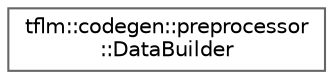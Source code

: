 digraph "Graphical Class Hierarchy"
{
 // LATEX_PDF_SIZE
  bgcolor="transparent";
  edge [fontname=Helvetica,fontsize=10,labelfontname=Helvetica,labelfontsize=10];
  node [fontname=Helvetica,fontsize=10,shape=box,height=0.2,width=0.4];
  rankdir="LR";
  Node0 [id="Node000000",label="tflm::codegen::preprocessor\l::DataBuilder",height=0.2,width=0.4,color="grey40", fillcolor="white", style="filled",URL="$structtflm_1_1codegen_1_1preprocessor_1_1_data_builder.html",tooltip=" "];
}
